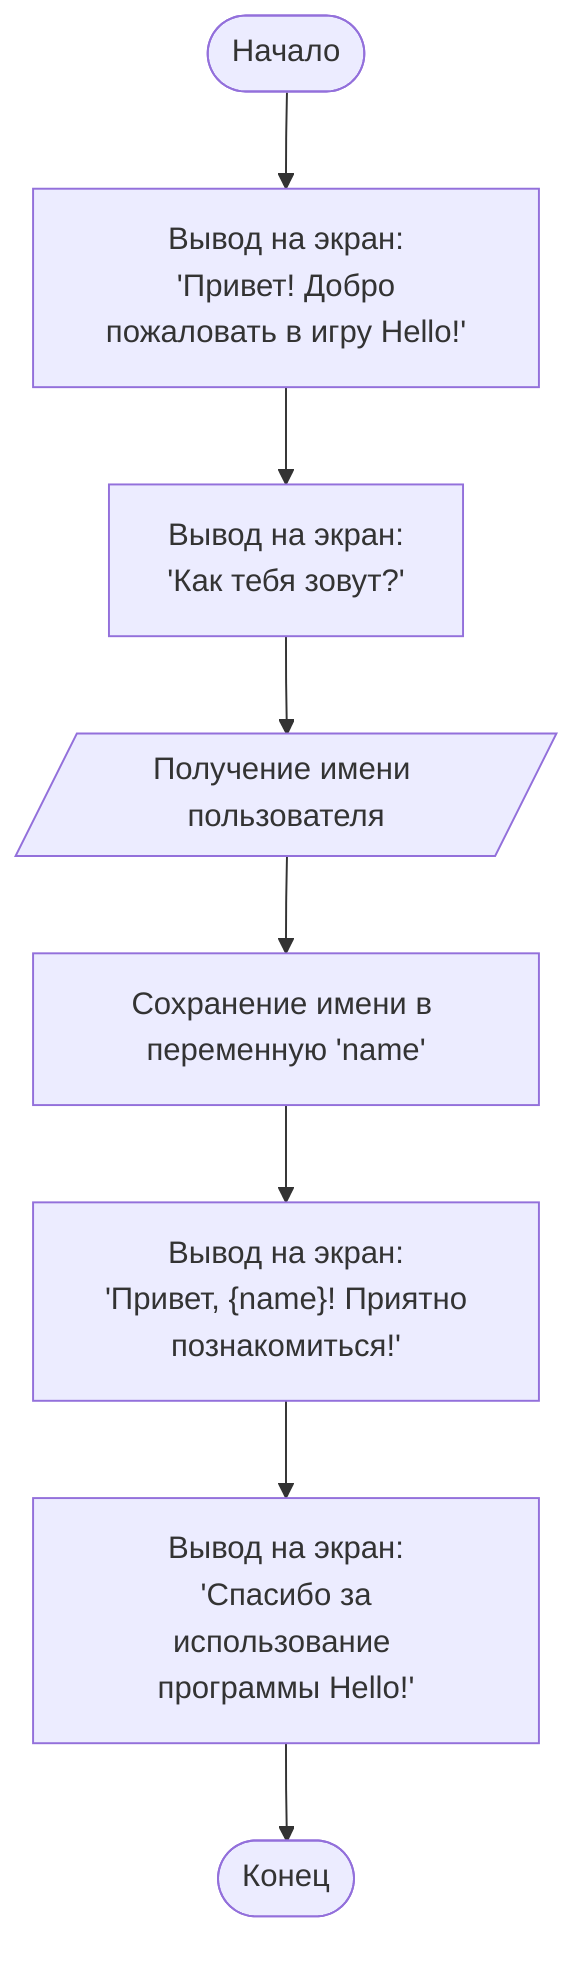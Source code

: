---
config:
  layout: fixed
  look: classic
---
flowchart TD
    Start([Начало]) --> DisplayWelcome["<p>Вывод на экран:</p><p> 'Привет! Добро пожаловать в игру Hello!'</p>"]
    DisplayWelcome --> AskName["<p>Вывод на экран:</p><p> 'Как тебя зовут?'</p>"]
    AskName --> GetUserName[/"Получение имени пользователя"/]
    GetUserName --> StoreName["Сохранение имени в переменную 'name'"]
    StoreName --> DisplayGreeting["<p>Вывод на экран:</p><p> 'Привет, {name}! Приятно познакомиться!'"]
    DisplayGreeting --> DisplayThanks["<p>Вывод на экран:</p><p> 'Спасибо за использование программы Hello!'"]
    DisplayThanks --> End([Конец])